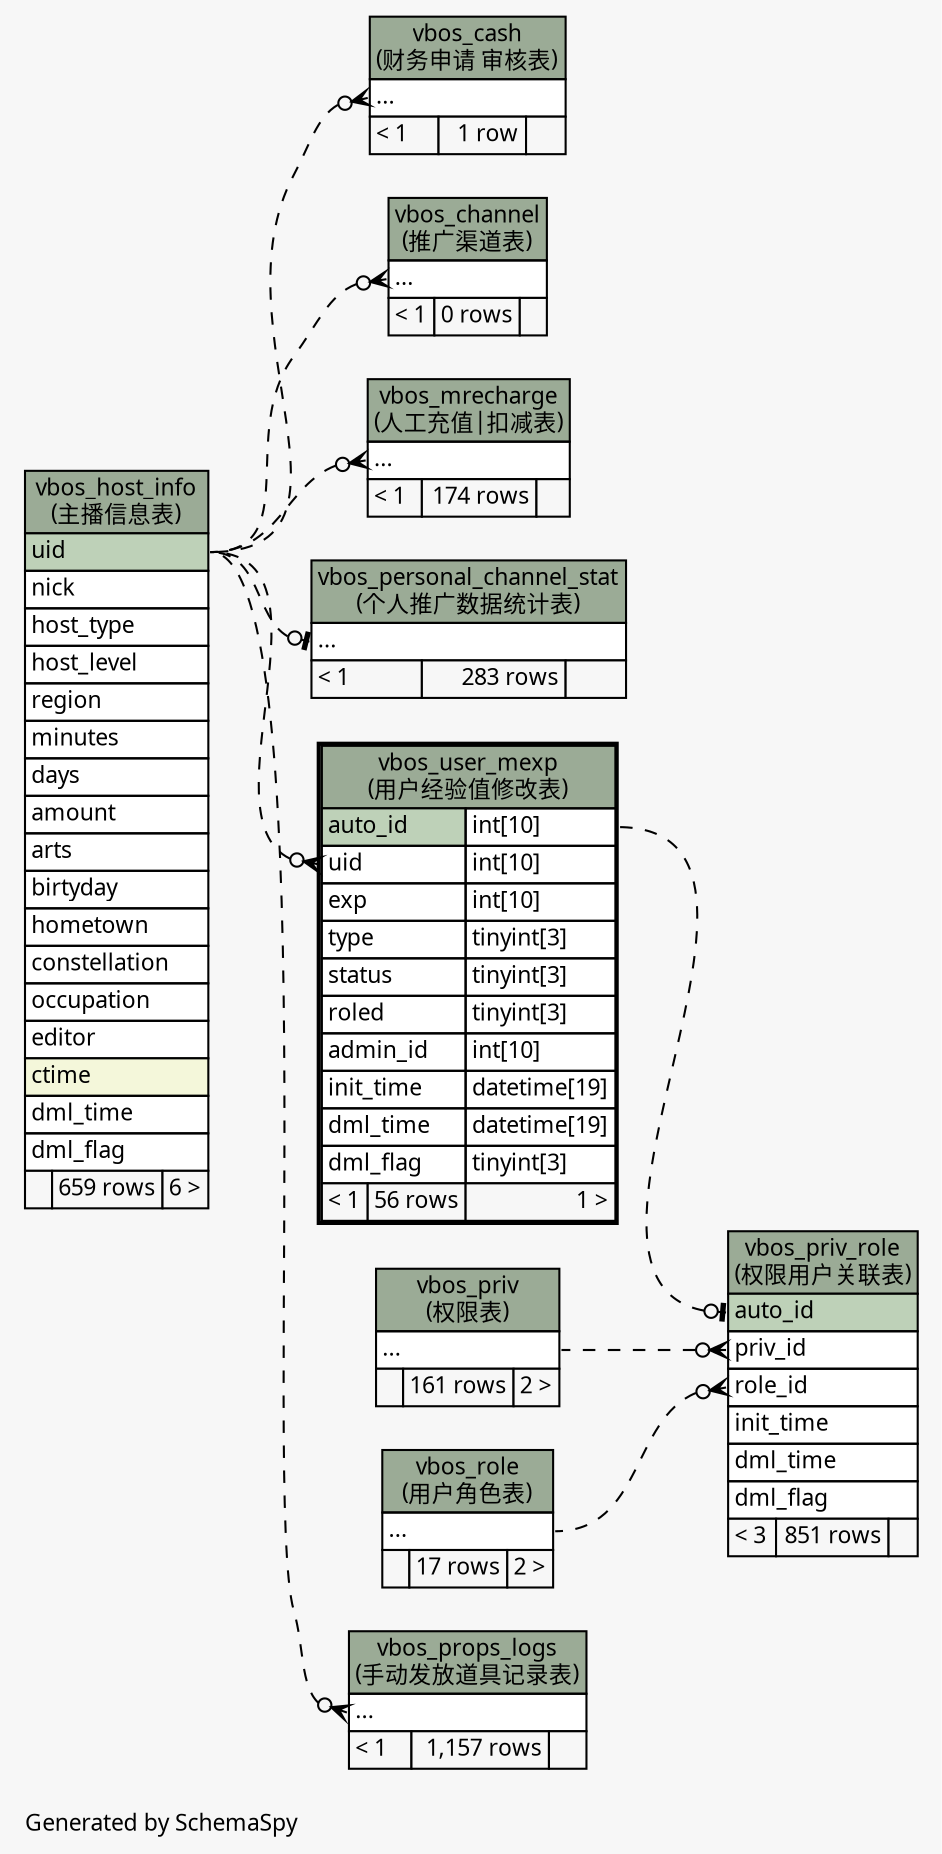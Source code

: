 // dot 2.26.0 on Linux 2.6.32-504.3.3.el6.x86_64
// SchemaSpy rev Unknown
digraph "impliedTwoDegreesRelationshipsDiagram" {
  graph [
    rankdir="RL"
    bgcolor="#f7f7f7"
    label="\nGenerated by SchemaSpy"
    labeljust="l"
    nodesep="0.18"
    ranksep="0.46"
    fontname="Microsoft YaHei"
    fontsize="11"
  ];
  node [
    fontname="Microsoft YaHei"
    fontsize="11"
    shape="plaintext"
  ];
  edge [
    arrowsize="0.8"
  ];
  "vbos_cash":"elipses":w -> "vbos_host_info":"uid":e [arrowhead=none dir=back arrowtail=crowodot style=dashed];
  "vbos_channel":"elipses":w -> "vbos_host_info":"uid":e [arrowhead=none dir=back arrowtail=crowodot style=dashed];
  "vbos_mrecharge":"elipses":w -> "vbos_host_info":"uid":e [arrowhead=none dir=back arrowtail=crowodot style=dashed];
  "vbos_personal_channel_stat":"elipses":w -> "vbos_host_info":"uid":e [arrowhead=none dir=back arrowtail=teeodot style=dashed];
  "vbos_priv_role":"auto_id":w -> "vbos_user_mexp":"auto_id.type":e [arrowhead=none dir=back arrowtail=teeodot style=dashed];
  "vbos_priv_role":"priv_id":w -> "vbos_priv":"elipses":e [arrowhead=none dir=back arrowtail=crowodot style=dashed];
  "vbos_priv_role":"role_id":w -> "vbos_role":"elipses":e [arrowhead=none dir=back arrowtail=crowodot style=dashed];
  "vbos_props_logs":"elipses":w -> "vbos_host_info":"uid":e [arrowhead=none dir=back arrowtail=crowodot style=dashed];
  "vbos_user_mexp":"uid":w -> "vbos_host_info":"uid":e [arrowhead=none dir=back arrowtail=crowodot style=dashed];
  "vbos_cash" [
    label=<
    <TABLE BORDER="0" CELLBORDER="1" CELLSPACING="0" BGCOLOR="#ffffff">
      <TR><TD COLSPAN="3" BGCOLOR="#9bab96" ALIGN="CENTER">vbos_cash<br/>(财务申请 审核表)</TD></TR>
      <TR><TD PORT="elipses" COLSPAN="3" ALIGN="LEFT">...</TD></TR>
      <TR><TD ALIGN="LEFT" BGCOLOR="#f7f7f7">&lt; 1</TD><TD ALIGN="RIGHT" BGCOLOR="#f7f7f7">1 row</TD><TD ALIGN="RIGHT" BGCOLOR="#f7f7f7">  </TD></TR>
    </TABLE>>
    URL="vbos_cash.html"
    tooltip="vbos_cash"
  ];
  "vbos_channel" [
    label=<
    <TABLE BORDER="0" CELLBORDER="1" CELLSPACING="0" BGCOLOR="#ffffff">
      <TR><TD COLSPAN="3" BGCOLOR="#9bab96" ALIGN="CENTER">vbos_channel<br/>(推广渠道表)</TD></TR>
      <TR><TD PORT="elipses" COLSPAN="3" ALIGN="LEFT">...</TD></TR>
      <TR><TD ALIGN="LEFT" BGCOLOR="#f7f7f7">&lt; 1</TD><TD ALIGN="RIGHT" BGCOLOR="#f7f7f7">0 rows</TD><TD ALIGN="RIGHT" BGCOLOR="#f7f7f7">  </TD></TR>
    </TABLE>>
    URL="vbos_channel.html"
    tooltip="vbos_channel"
  ];
  "vbos_host_info" [
    label=<
    <TABLE BORDER="0" CELLBORDER="1" CELLSPACING="0" BGCOLOR="#ffffff">
      <TR><TD COLSPAN="3" BGCOLOR="#9bab96" ALIGN="CENTER">vbos_host_info<br/>(主播信息表)</TD></TR>
      <TR><TD PORT="uid" COLSPAN="3" BGCOLOR="#bed1b8" ALIGN="LEFT">uid</TD></TR>
      <TR><TD PORT="nick" COLSPAN="3" ALIGN="LEFT">nick</TD></TR>
      <TR><TD PORT="host_type" COLSPAN="3" ALIGN="LEFT">host_type</TD></TR>
      <TR><TD PORT="host_level" COLSPAN="3" ALIGN="LEFT">host_level</TD></TR>
      <TR><TD PORT="region" COLSPAN="3" ALIGN="LEFT">region</TD></TR>
      <TR><TD PORT="minutes" COLSPAN="3" ALIGN="LEFT">minutes</TD></TR>
      <TR><TD PORT="days" COLSPAN="3" ALIGN="LEFT">days</TD></TR>
      <TR><TD PORT="amount" COLSPAN="3" ALIGN="LEFT">amount</TD></TR>
      <TR><TD PORT="arts" COLSPAN="3" ALIGN="LEFT">arts</TD></TR>
      <TR><TD PORT="birtyday" COLSPAN="3" ALIGN="LEFT">birtyday</TD></TR>
      <TR><TD PORT="hometown" COLSPAN="3" ALIGN="LEFT">hometown</TD></TR>
      <TR><TD PORT="constellation" COLSPAN="3" ALIGN="LEFT">constellation</TD></TR>
      <TR><TD PORT="occupation" COLSPAN="3" ALIGN="LEFT">occupation</TD></TR>
      <TR><TD PORT="editor" COLSPAN="3" ALIGN="LEFT">editor</TD></TR>
      <TR><TD PORT="ctime" COLSPAN="3" BGCOLOR="#f4f7da" ALIGN="LEFT">ctime</TD></TR>
      <TR><TD PORT="dml_time" COLSPAN="3" ALIGN="LEFT">dml_time</TD></TR>
      <TR><TD PORT="dml_flag" COLSPAN="3" ALIGN="LEFT">dml_flag</TD></TR>
      <TR><TD ALIGN="LEFT" BGCOLOR="#f7f7f7">  </TD><TD ALIGN="RIGHT" BGCOLOR="#f7f7f7">659 rows</TD><TD ALIGN="RIGHT" BGCOLOR="#f7f7f7">6 &gt;</TD></TR>
    </TABLE>>
    URL="vbos_host_info.html"
    tooltip="vbos_host_info"
  ];
  "vbos_mrecharge" [
    label=<
    <TABLE BORDER="0" CELLBORDER="1" CELLSPACING="0" BGCOLOR="#ffffff">
      <TR><TD COLSPAN="3" BGCOLOR="#9bab96" ALIGN="CENTER">vbos_mrecharge<br/>(人工充值|扣减表)</TD></TR>
      <TR><TD PORT="elipses" COLSPAN="3" ALIGN="LEFT">...</TD></TR>
      <TR><TD ALIGN="LEFT" BGCOLOR="#f7f7f7">&lt; 1</TD><TD ALIGN="RIGHT" BGCOLOR="#f7f7f7">174 rows</TD><TD ALIGN="RIGHT" BGCOLOR="#f7f7f7">  </TD></TR>
    </TABLE>>
    URL="vbos_mrecharge.html"
    tooltip="vbos_mrecharge"
  ];
  "vbos_personal_channel_stat" [
    label=<
    <TABLE BORDER="0" CELLBORDER="1" CELLSPACING="0" BGCOLOR="#ffffff">
      <TR><TD COLSPAN="3" BGCOLOR="#9bab96" ALIGN="CENTER">vbos_personal_channel_stat<br/>(个人推广数据统计表)</TD></TR>
      <TR><TD PORT="elipses" COLSPAN="3" ALIGN="LEFT">...</TD></TR>
      <TR><TD ALIGN="LEFT" BGCOLOR="#f7f7f7">&lt; 1</TD><TD ALIGN="RIGHT" BGCOLOR="#f7f7f7">283 rows</TD><TD ALIGN="RIGHT" BGCOLOR="#f7f7f7">  </TD></TR>
    </TABLE>>
    URL="vbos_personal_channel_stat.html"
    tooltip="vbos_personal_channel_stat"
  ];
  "vbos_priv" [
    label=<
    <TABLE BORDER="0" CELLBORDER="1" CELLSPACING="0" BGCOLOR="#ffffff">
      <TR><TD COLSPAN="3" BGCOLOR="#9bab96" ALIGN="CENTER">vbos_priv<br/>(权限表)</TD></TR>
      <TR><TD PORT="elipses" COLSPAN="3" ALIGN="LEFT">...</TD></TR>
      <TR><TD ALIGN="LEFT" BGCOLOR="#f7f7f7">  </TD><TD ALIGN="RIGHT" BGCOLOR="#f7f7f7">161 rows</TD><TD ALIGN="RIGHT" BGCOLOR="#f7f7f7">2 &gt;</TD></TR>
    </TABLE>>
    URL="vbos_priv.html"
    tooltip="vbos_priv"
  ];
  "vbos_priv_role" [
    label=<
    <TABLE BORDER="0" CELLBORDER="1" CELLSPACING="0" BGCOLOR="#ffffff">
      <TR><TD COLSPAN="3" BGCOLOR="#9bab96" ALIGN="CENTER">vbos_priv_role<br/>(权限用户关联表)</TD></TR>
      <TR><TD PORT="auto_id" COLSPAN="3" BGCOLOR="#bed1b8" ALIGN="LEFT">auto_id</TD></TR>
      <TR><TD PORT="priv_id" COLSPAN="3" ALIGN="LEFT">priv_id</TD></TR>
      <TR><TD PORT="role_id" COLSPAN="3" ALIGN="LEFT">role_id</TD></TR>
      <TR><TD PORT="init_time" COLSPAN="3" ALIGN="LEFT">init_time</TD></TR>
      <TR><TD PORT="dml_time" COLSPAN="3" ALIGN="LEFT">dml_time</TD></TR>
      <TR><TD PORT="dml_flag" COLSPAN="3" ALIGN="LEFT">dml_flag</TD></TR>
      <TR><TD ALIGN="LEFT" BGCOLOR="#f7f7f7">&lt; 3</TD><TD ALIGN="RIGHT" BGCOLOR="#f7f7f7">851 rows</TD><TD ALIGN="RIGHT" BGCOLOR="#f7f7f7">  </TD></TR>
    </TABLE>>
    URL="vbos_priv_role.html"
    tooltip="vbos_priv_role"
  ];
  "vbos_props_logs" [
    label=<
    <TABLE BORDER="0" CELLBORDER="1" CELLSPACING="0" BGCOLOR="#ffffff">
      <TR><TD COLSPAN="3" BGCOLOR="#9bab96" ALIGN="CENTER">vbos_props_logs<br/>(手动发放道具记录表)</TD></TR>
      <TR><TD PORT="elipses" COLSPAN="3" ALIGN="LEFT">...</TD></TR>
      <TR><TD ALIGN="LEFT" BGCOLOR="#f7f7f7">&lt; 1</TD><TD ALIGN="RIGHT" BGCOLOR="#f7f7f7">1,157 rows</TD><TD ALIGN="RIGHT" BGCOLOR="#f7f7f7">  </TD></TR>
    </TABLE>>
    URL="vbos_props_logs.html"
    tooltip="vbos_props_logs"
  ];
  "vbos_role" [
    label=<
    <TABLE BORDER="0" CELLBORDER="1" CELLSPACING="0" BGCOLOR="#ffffff">
      <TR><TD COLSPAN="3" BGCOLOR="#9bab96" ALIGN="CENTER">vbos_role<br/>(用户角色表)</TD></TR>
      <TR><TD PORT="elipses" COLSPAN="3" ALIGN="LEFT">...</TD></TR>
      <TR><TD ALIGN="LEFT" BGCOLOR="#f7f7f7">  </TD><TD ALIGN="RIGHT" BGCOLOR="#f7f7f7">17 rows</TD><TD ALIGN="RIGHT" BGCOLOR="#f7f7f7">2 &gt;</TD></TR>
    </TABLE>>
    URL="vbos_role.html"
    tooltip="vbos_role"
  ];
  "vbos_user_mexp" [
    label=<
    <TABLE BORDER="2" CELLBORDER="1" CELLSPACING="0" BGCOLOR="#ffffff">
      <TR><TD COLSPAN="3" BGCOLOR="#9bab96" ALIGN="CENTER">vbos_user_mexp<br/>(用户经验值修改表)</TD></TR>
      <TR><TD PORT="auto_id" COLSPAN="2" BGCOLOR="#bed1b8" ALIGN="LEFT">auto_id</TD><TD PORT="auto_id.type" ALIGN="LEFT">int[10]</TD></TR>
      <TR><TD PORT="uid" COLSPAN="2" ALIGN="LEFT">uid</TD><TD PORT="uid.type" ALIGN="LEFT">int[10]</TD></TR>
      <TR><TD PORT="exp" COLSPAN="2" ALIGN="LEFT">exp</TD><TD PORT="exp.type" ALIGN="LEFT">int[10]</TD></TR>
      <TR><TD PORT="type" COLSPAN="2" ALIGN="LEFT">type</TD><TD PORT="type.type" ALIGN="LEFT">tinyint[3]</TD></TR>
      <TR><TD PORT="status" COLSPAN="2" ALIGN="LEFT">status</TD><TD PORT="status.type" ALIGN="LEFT">tinyint[3]</TD></TR>
      <TR><TD PORT="roled" COLSPAN="2" ALIGN="LEFT">roled</TD><TD PORT="roled.type" ALIGN="LEFT">tinyint[3]</TD></TR>
      <TR><TD PORT="admin_id" COLSPAN="2" ALIGN="LEFT">admin_id</TD><TD PORT="admin_id.type" ALIGN="LEFT">int[10]</TD></TR>
      <TR><TD PORT="init_time" COLSPAN="2" ALIGN="LEFT">init_time</TD><TD PORT="init_time.type" ALIGN="LEFT">datetime[19]</TD></TR>
      <TR><TD PORT="dml_time" COLSPAN="2" ALIGN="LEFT">dml_time</TD><TD PORT="dml_time.type" ALIGN="LEFT">datetime[19]</TD></TR>
      <TR><TD PORT="dml_flag" COLSPAN="2" ALIGN="LEFT">dml_flag</TD><TD PORT="dml_flag.type" ALIGN="LEFT">tinyint[3]</TD></TR>
      <TR><TD ALIGN="LEFT" BGCOLOR="#f7f7f7">&lt; 1</TD><TD ALIGN="RIGHT" BGCOLOR="#f7f7f7">56 rows</TD><TD ALIGN="RIGHT" BGCOLOR="#f7f7f7">1 &gt;</TD></TR>
    </TABLE>>
    URL="vbos_user_mexp.html"
    tooltip="vbos_user_mexp"
  ];
}
